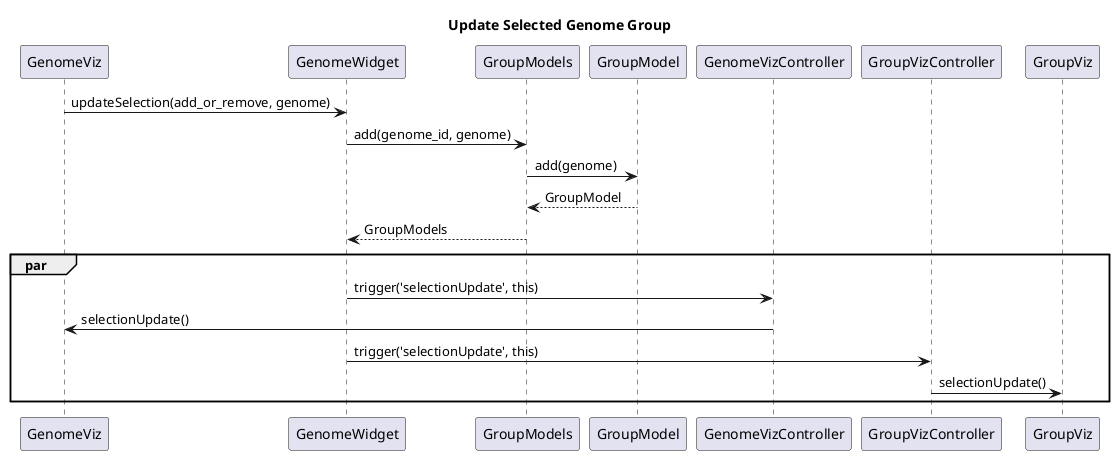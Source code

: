 @startuml

title Update Selected Genome Group

GenomeViz -> GenomeWidget: updateSelection(add_or_remove, genome)
GenomeWidget -> GroupModels: add(genome_id, genome)
GroupModels -> GroupModel: add(genome)
GroupModel --> GroupModels: GroupModel
GroupModels --> GenomeWidget: GroupModels
par
GenomeWidget -> GenomeVizController: trigger('selectionUpdate', this)
GenomeVizController -> GenomeViz: selectionUpdate()
GenomeWidget -> GroupVizController: trigger('selectionUpdate', this)
GroupVizController -> GroupViz: selectionUpdate()
end

@enduml